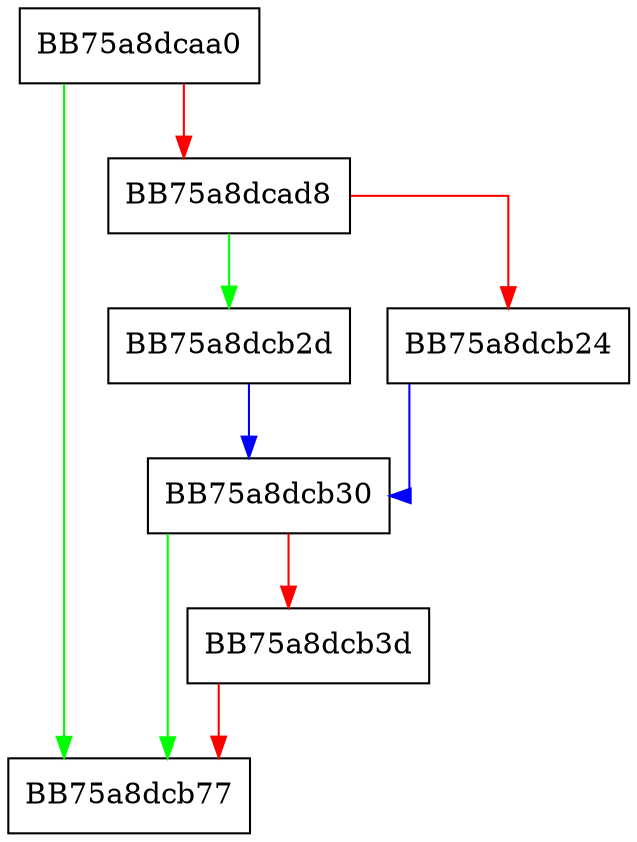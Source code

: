digraph post {
  node [shape="box"];
  graph [splines=ortho];
  BB75a8dcaa0 -> BB75a8dcb77 [color="green"];
  BB75a8dcaa0 -> BB75a8dcad8 [color="red"];
  BB75a8dcad8 -> BB75a8dcb2d [color="green"];
  BB75a8dcad8 -> BB75a8dcb24 [color="red"];
  BB75a8dcb24 -> BB75a8dcb30 [color="blue"];
  BB75a8dcb2d -> BB75a8dcb30 [color="blue"];
  BB75a8dcb30 -> BB75a8dcb77 [color="green"];
  BB75a8dcb30 -> BB75a8dcb3d [color="red"];
  BB75a8dcb3d -> BB75a8dcb77 [color="red"];
}